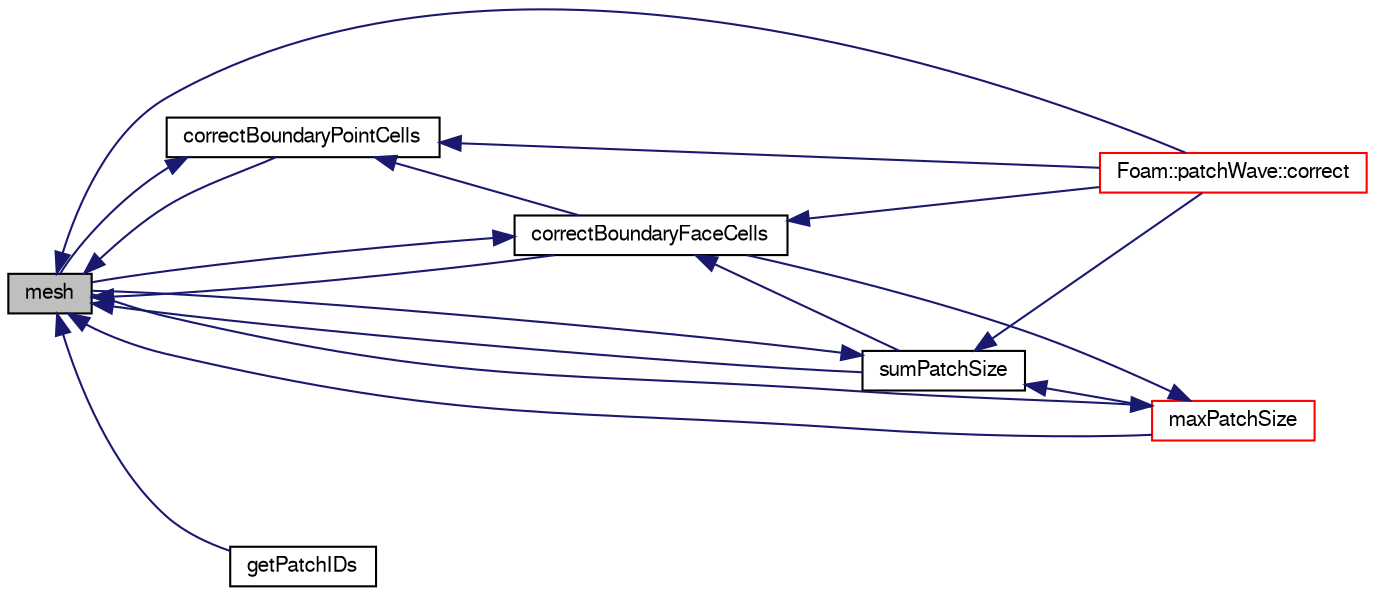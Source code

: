 digraph "mesh"
{
  bgcolor="transparent";
  edge [fontname="FreeSans",fontsize="10",labelfontname="FreeSans",labelfontsize="10"];
  node [fontname="FreeSans",fontsize="10",shape=record];
  rankdir="LR";
  Node98 [label="mesh",height=0.2,width=0.4,color="black", fillcolor="grey75", style="filled", fontcolor="black"];
  Node98 -> Node99 [dir="back",color="midnightblue",fontsize="10",style="solid",fontname="FreeSans"];
  Node99 [label="Foam::patchWave::correct",height=0.2,width=0.4,color="red",URL="$a24966.html#a3ae44b28050c3aa494c1d8e18cf618c1",tooltip="Correct for mesh geom/topo changes. "];
  Node98 -> Node101 [dir="back",color="midnightblue",fontsize="10",style="solid",fontname="FreeSans"];
  Node101 [label="correctBoundaryFaceCells",height=0.2,width=0.4,color="black",URL="$a24958.html#a41c7905c77a33266536507702e329e13",tooltip="Correct all cells connected to boundary (via face). Sets values in. "];
  Node101 -> Node102 [dir="back",color="midnightblue",fontsize="10",style="solid",fontname="FreeSans"];
  Node102 [label="sumPatchSize",height=0.2,width=0.4,color="black",URL="$a24958.html#a1368fbba0d932ccedb4b2a8e41b9791c",tooltip="Sum of patch sizes (out of supplied subset of patches). "];
  Node102 -> Node103 [dir="back",color="midnightblue",fontsize="10",style="solid",fontname="FreeSans"];
  Node103 [label="maxPatchSize",height=0.2,width=0.4,color="red",URL="$a24958.html#a0161218fe2eda8d48db7b5b5091c974f",tooltip="Size of largest patch (out of supplied subset of patches) "];
  Node103 -> Node101 [dir="back",color="midnightblue",fontsize="10",style="solid",fontname="FreeSans"];
  Node103 -> Node98 [dir="back",color="midnightblue",fontsize="10",style="solid",fontname="FreeSans"];
  Node102 -> Node98 [dir="back",color="midnightblue",fontsize="10",style="solid",fontname="FreeSans"];
  Node102 -> Node99 [dir="back",color="midnightblue",fontsize="10",style="solid",fontname="FreeSans"];
  Node101 -> Node98 [dir="back",color="midnightblue",fontsize="10",style="solid",fontname="FreeSans"];
  Node101 -> Node99 [dir="back",color="midnightblue",fontsize="10",style="solid",fontname="FreeSans"];
  Node98 -> Node107 [dir="back",color="midnightblue",fontsize="10",style="solid",fontname="FreeSans"];
  Node107 [label="correctBoundaryPointCells",height=0.2,width=0.4,color="black",URL="$a24958.html#ae4ed6e24a4dba014836260aece8f8ead",tooltip="Correct all cells connected to wall (via point). Sets values in. "];
  Node107 -> Node101 [dir="back",color="midnightblue",fontsize="10",style="solid",fontname="FreeSans"];
  Node107 -> Node98 [dir="back",color="midnightblue",fontsize="10",style="solid",fontname="FreeSans"];
  Node107 -> Node99 [dir="back",color="midnightblue",fontsize="10",style="solid",fontname="FreeSans"];
  Node98 -> Node106 [dir="back",color="midnightblue",fontsize="10",style="solid",fontname="FreeSans"];
  Node106 [label="getPatchIDs",height=0.2,width=0.4,color="black",URL="$a24958.html#a0e204c53114d3100fef2e5cf3d1fe465",tooltip="Return the set of patch IDs corresponding to the given names. "];
  Node98 -> Node103 [dir="back",color="midnightblue",fontsize="10",style="solid",fontname="FreeSans"];
  Node98 -> Node102 [dir="back",color="midnightblue",fontsize="10",style="solid",fontname="FreeSans"];
}
